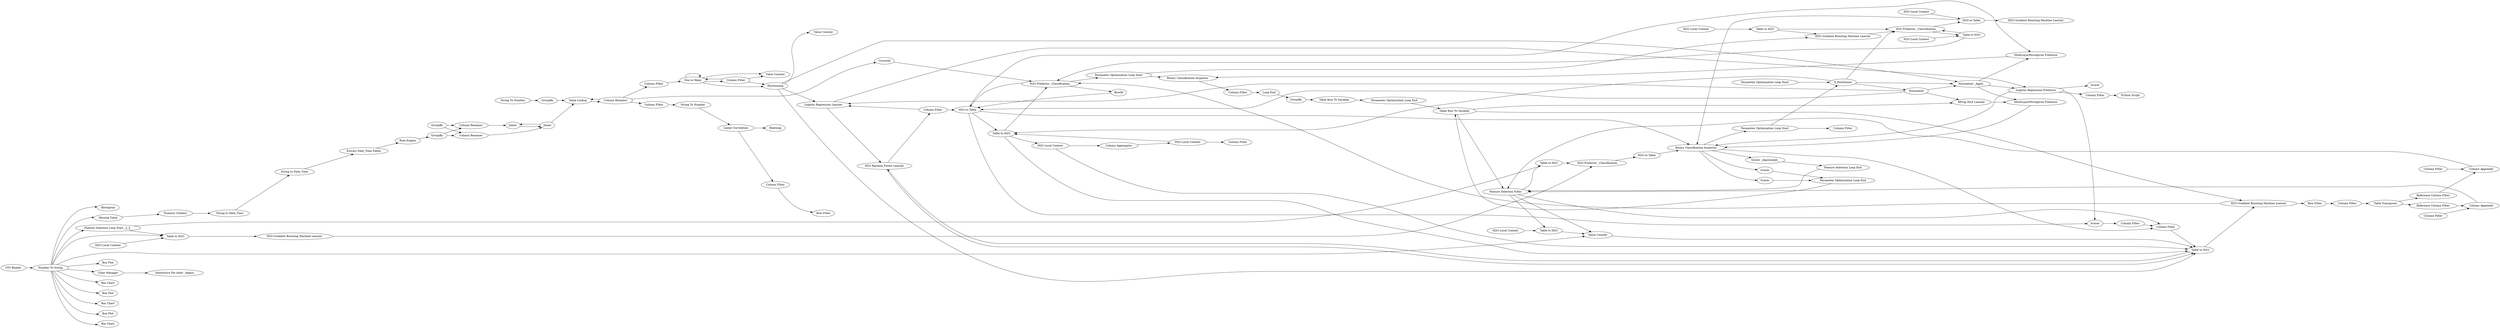digraph {
	418 -> 424
	41 -> 42
	29 -> 28
	346 -> 343
	342 -> 75
	24 -> 7
	482 -> 173
	122 -> 83
	366 -> 356
	68 -> 473
	28 -> 26
	354 -> 366
	55 -> 57
	353 -> 352
	425 -> 419
	133 -> 149
	85 -> 37
	30 -> 31
	57 -> 37
	173 -> 172
	37 -> 52
	26 -> 27
	455 -> 71
	427 -> 426
	455 -> 463
	174 -> 172
	45 -> 44
	463 -> 68
	341 -> 344
	85 -> 30
	172 -> 25
	44 -> 37
	75 -> 121
	409 -> 108
	23 -> 6
	118 -> 26
	356 -> 357
	37 -> 352
	344 -> 343
	172 -> 356
	343 -> 344
	455 -> 46
	51 -> 50
	409 -> 459
	80 -> 76
	7 -> 85
	409 -> 482
	466 -> 133
	343 -> 31
	13 -> 32
	26 -> 31
	357 -> 351
	86 -> 87
	32 -> 26
	20 -> 87
	455 -> 461
	89 -> 348
	50 -> 89
	26 -> 25
	412 -> 410
	49 -> 51
	455 -> 360
	350 -> 353
	47 -> 49
	89 -> 352
	366 -> 32
	357 -> 350
	85 -> 86
	25 -> 30
	36 -> 37
	339 -> 340
	474 -> 94
	27 -> 25
	33 -> 32
	344 -> 340
	364 -> 367
	347 -> 341
	172 -> 171
	89 -> 24
	418 -> 426
	425 -> 410
	118 -> 344
	172 -> 20
	118 -> 13
	42 -> 43
	32 -> 89
	39 -> 41
	455 -> 467
	37 -> 358
	13 -> 86
	455 -> 453
	30 -> 39
	359 -> 358
	52 -> 51
	455 -> 23
	31 -> 32
	42 -> 55
	360 -> 25
	81 -> 85
	341 -> 345
	32 -> 21
	25 -> 354
	342 -> 345
	120 -> 122
	48 -> 47
	455 -> 465
	121 -> 120
	174 -> 173
	356 -> 354
	471 -> 455
	345 -> 344
	455 -> 47
	87 -> 89
	108 -> 31
	409 -> 410
	419 -> 425
	21 -> 75
	20 -> 21
	352 -> 25
	28 -> 115
	340 -> 338
	124 -> 418
	455 -> 454
	426 -> 425
	37 -> 360
	53 -> 36
	173 -> 174
	464 -> 469
	348 -> 7
	173 -> 170
	357 -> 89
	89 -> 53
	358 -> 360
	174 -> 170
	354 -> 25
	335 -> 118
	46 -> 52
	31 -> 33
	410 -> 409
	32 -> 350
	424 -> 419
	89 -> 80
	411 -> 412
	31 -> 342
	56 -> 57
	46 -> 47
	427 -> 424
	133 -> 464
	94 -> 124
	473 -> 474
	459 -> 466
	83 -> 81
	80 -> 118
	357 -> 364
	118 -> 20
	43 -> 44
	173 -> 173
	340 -> 89
	13 -> 356
	455 -> 462
	13 -> 20
	20 -> 357
	27 -> 29
	351 [label=Scorer]
	26 [label="Table to H2O"]
	482 [label="Column Filter"]
	339 [label="H2O Local Context"]
	366 [label="Column Filter"]
	341 [label="Table to H2O"]
	335 [label="Parameter Optimization Loop Start"]
	343 [label="Table to H2O"]
	465 [label="Box Plot"]
	6 [label="Interactive Pie chart _legacy_"]
	75 [label="Binary Classification Inspector"]
	115 [label="Column Filter"]
	68 [label="Numeric Outliers"]
	28 [label="H2O Local Context"]
	23 [label="Color Manager"]
	47 [label="Table to H2O"]
	360 [label="Value Counter"]
	345 [label="H2O Gradient Boosting Machine Learner"]
	81 [label="Parameter Optimization Loop End"]
	120 [label="Loop End"]
	29 [label="Column Aggregator"]
	118 [label=X_Partitioner]
	410 [label="Value Lookup"]
	353 [label="Column Filter"]
	27 [label="H2O Local Context"]
	108 [label=Crosstab]
	122 [label=GroupBy]
	426 [label="Column Renamer"]
	357 [label="Logistic Regression Predictor"]
	41 [label="Column Filter"]
	425 [label=Joiner]
	464 [label="Column Filter"]
	348 [label=Scorer]
	53 [label="Scorer _deprecated_"]
	358 [label="Table to H2O"]
	346 [label="H2O Local Context"]
	356 [label="Logistic Regression Learner"]
	453 [label="Bar Chart"]
	352 [label="Column Filter"]
	13 [label=Normalizer]
	43 [label="Reference Column Filter"]
	44 [label="Column Appender"]
	71 [label="Box Plot"]
	466 [label="String To Number"]
	52 [label="Table to H2O"]
	39 [label="Row Filter"]
	80 [label="Parameter Optimization Loop Start"]
	347 [label="H2O Local Context"]
	45 [label="Column Filter"]
	459 [label="Column Filter"]
	57 [label="Column Appender"]
	55 [label="Reference Column Filter"]
	469 [label="Row Filter"]
	7 [label="Parameter Optimization Loop End"]
	21 [label="MultiLayerPerceptron Predictor"]
	354 [label="H2O Random Forest Learner"]
	121 [label="Column Filter"]
	463 [label="Missing Value"]
	462 [label=Histogram]
	24 [label=Scorer]
	454 [label="Bar Chart"]
	338 [label="H2O Gradient Boosting Machine Learner"]
	56 [label="Column Filter"]
	344 [label="H2O Predictor _Classification_"]
	424 [label="Column Renamer"]
	25 [label="Table to H2O"]
	359 [label="H2O Local Context"]
	174 [label="Column Filter"]
	342 [label="Parameter Optimization Loop Start"]
	124 [label="Rule Engine"]
	83 [label="Table Row To Variable"]
	411 [label="String To Number"]
	455 [label="Number To String"]
	364 [label="Column Filter"]
	94 [label="Extract Date_Time Fields"]
	46 [label="Feature Selection Loop Start _2_2_"]
	30 [label="H2O Gradient Boosting Machine Learner"]
	473 [label="String to Date_Time"]
	474 [label="String to Date_Time"]
	170 [label="Value Counter"]
	133 [label="Linear Correlation"]
	89 [label="Binary Classification Inspector"]
	419 [label=Joiner]
	471 [label="CSV Reader"]
	367 [label="Python Script"]
	412 [label=GroupBy]
	149 [label=Heatmap]
	461 [label="Bar Chart"]
	467 [label="Box Plot"]
	49 [label="H2O Gradient Boosting Machine Learner"]
	31 [label="H2O Predictor _Classification_"]
	51 [label="H2O Predictor _Classification_"]
	85 [label="Table Row To Variable"]
	171 [label="Value Counter"]
	86 [label="RProp MLP Learner"]
	48 [label="H2O Local Context"]
	50 [label="H2O to Table"]
	427 [label=GroupBy]
	42 [label="Table Transposer"]
	418 [label=GroupBy]
	87 [label="MultiLayerPerceptron Predictor"]
	173 [label="One to Many"]
	76 [label="Column Filter"]
	172 [label=Partitioning]
	409 [label="Column Renamer"]
	340 [label="H2O to Table"]
	350 [label=Scorer]
	20 [label="Normalizer _Apply_"]
	36 [label="Feature Selection Loop End"]
	33 [label=RowID]
	32 [label="H2O to Table"]
	37 [label="Feature Selection Filter"]
	rankdir=LR
}
